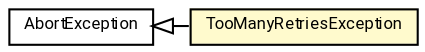 #!/usr/local/bin/dot
#
# Class diagram 
# Generated by UMLGraph version R5_7_2-60-g0e99a6 (http://www.spinellis.gr/umlgraph/)
#

digraph G {
	graph [fontnames="svg"]
	edge [fontname="Roboto",fontsize=7,labelfontname="Roboto",labelfontsize=7,color="black"];
	node [fontname="Roboto",fontcolor="black",fontsize=8,shape=plaintext,margin=0,width=0,height=0];
	nodesep=0.15;
	ranksep=0.25;
	rankdir=LR;
	// de.lmu.ifi.dbs.elki.utilities.exceptions.AbortException
	c10254962 [label=<<table title="de.lmu.ifi.dbs.elki.utilities.exceptions.AbortException" border="0" cellborder="1" cellspacing="0" cellpadding="2" href="AbortException.html" target="_parent">
		<tr><td><table border="0" cellspacing="0" cellpadding="1">
		<tr><td align="center" balign="center"> <font face="Roboto">AbortException</font> </td></tr>
		</table></td></tr>
		</table>>, URL="AbortException.html"];
	// de.lmu.ifi.dbs.elki.utilities.exceptions.TooManyRetriesException
	c10254965 [label=<<table title="de.lmu.ifi.dbs.elki.utilities.exceptions.TooManyRetriesException" border="0" cellborder="1" cellspacing="0" cellpadding="2" bgcolor="lemonChiffon" href="TooManyRetriesException.html" target="_parent">
		<tr><td><table border="0" cellspacing="0" cellpadding="1">
		<tr><td align="center" balign="center"> <font face="Roboto">TooManyRetriesException</font> </td></tr>
		</table></td></tr>
		</table>>, URL="TooManyRetriesException.html"];
	// de.lmu.ifi.dbs.elki.utilities.exceptions.TooManyRetriesException extends de.lmu.ifi.dbs.elki.utilities.exceptions.AbortException
	c10254962 -> c10254965 [arrowtail=empty,dir=back,weight=10];
}

